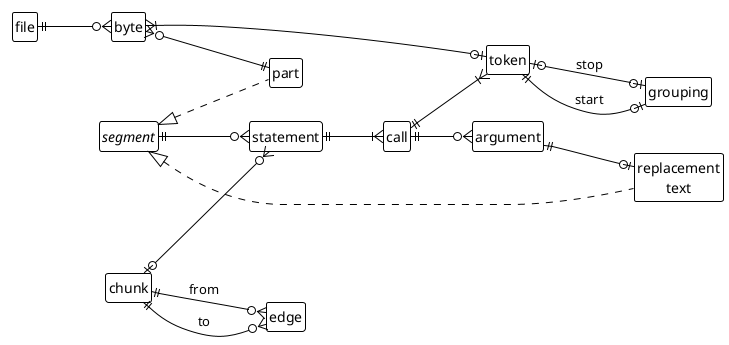 left to right direction

@startuml
!theme plain

left to right direction

hide members
hide circle

class file
class byte
class part
class token
class grouping
class call
class statement
class chunk
class "replacement\ntext"
class argument
class edge

interface segment
segment <|.. part
segment <|.. "replacement\ntext"

file ||--o{ byte
byte }o--|| part
byte }|--o| token
call ||--|{ token
token ||--o| grouping : start
token |o--o| grouping : stop
statement ||--|{ call
chunk |o--o{ statement
call ||--o{ argument
argument ||--o| "replacement\ntext"
segment ||--o{ statement
chunk ||--o{ edge : from
edge }o--|| chunk : to

@enduml
